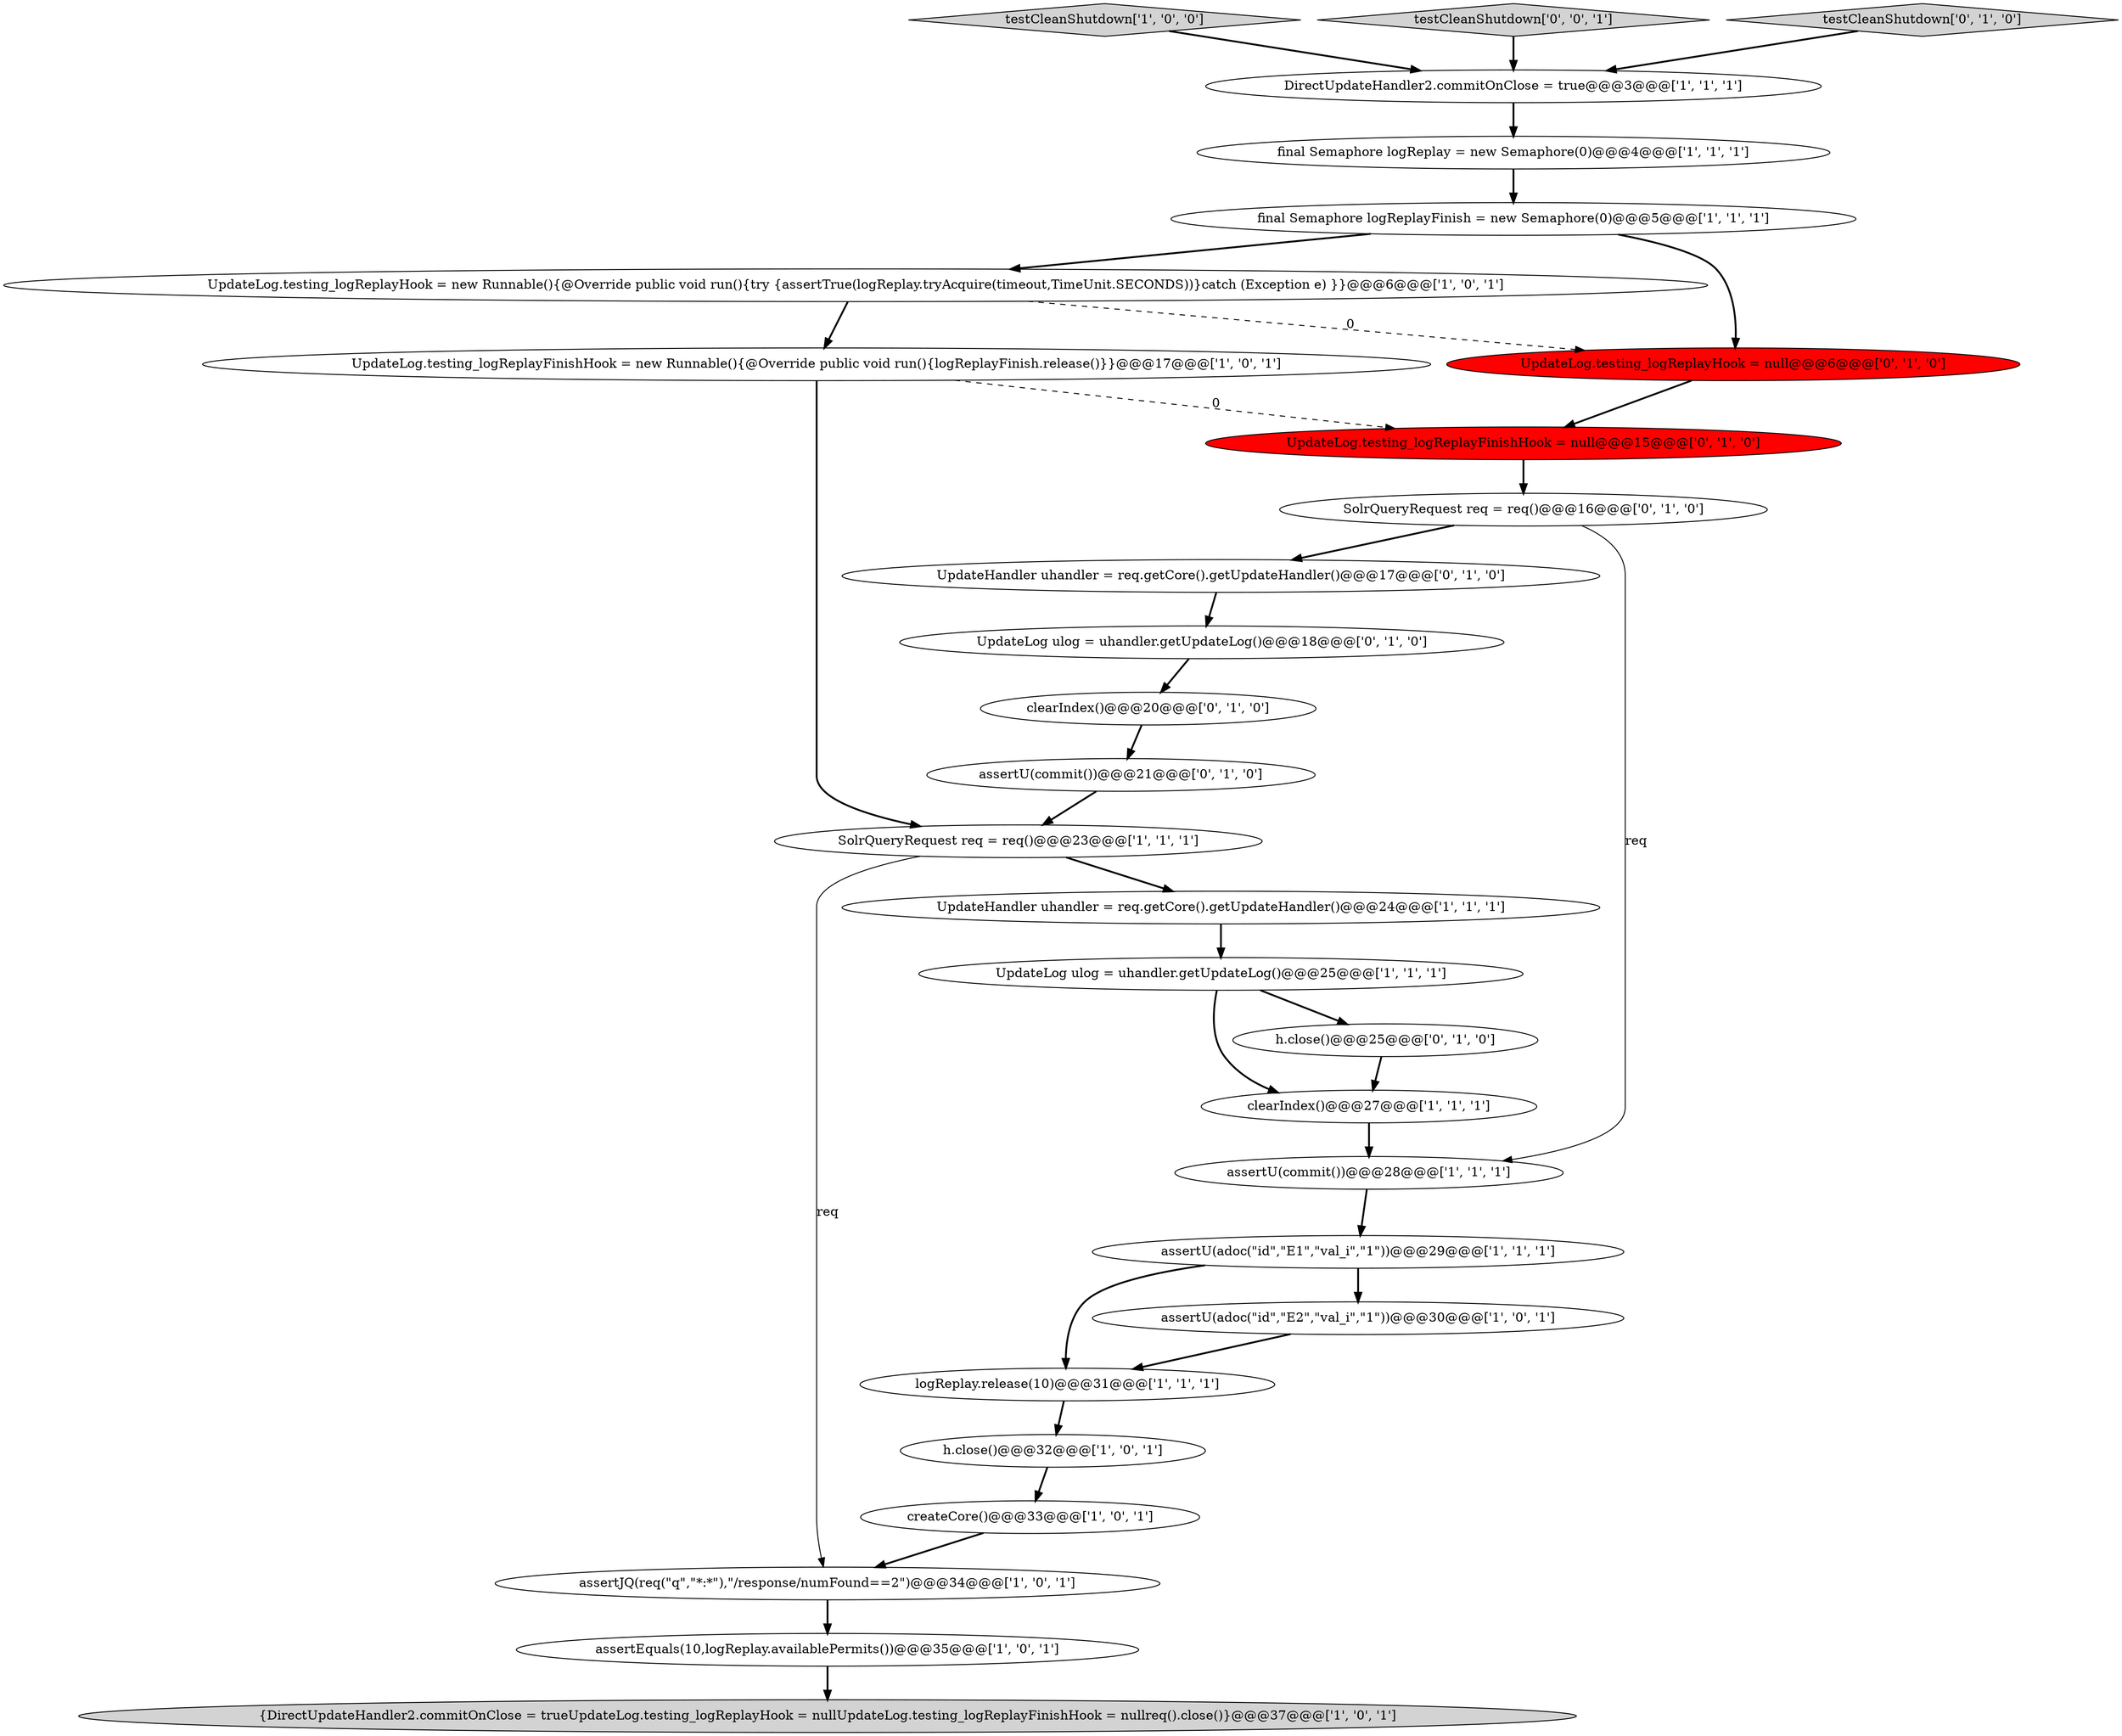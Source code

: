 digraph {
5 [style = filled, label = "SolrQueryRequest req = req()@@@23@@@['1', '1', '1']", fillcolor = white, shape = ellipse image = "AAA0AAABBB1BBB"];
17 [style = filled, label = "final Semaphore logReplay = new Semaphore(0)@@@4@@@['1', '1', '1']", fillcolor = white, shape = ellipse image = "AAA0AAABBB1BBB"];
7 [style = filled, label = "testCleanShutdown['1', '0', '0']", fillcolor = lightgray, shape = diamond image = "AAA0AAABBB1BBB"];
16 [style = filled, label = "{DirectUpdateHandler2.commitOnClose = trueUpdateLog.testing_logReplayHook = nullUpdateLog.testing_logReplayFinishHook = nullreq().close()}@@@37@@@['1', '0', '1']", fillcolor = lightgray, shape = ellipse image = "AAA0AAABBB1BBB"];
25 [style = filled, label = "SolrQueryRequest req = req()@@@16@@@['0', '1', '0']", fillcolor = white, shape = ellipse image = "AAA0AAABBB2BBB"];
6 [style = filled, label = "DirectUpdateHandler2.commitOnClose = true@@@3@@@['1', '1', '1']", fillcolor = white, shape = ellipse image = "AAA0AAABBB1BBB"];
15 [style = filled, label = "assertU(commit())@@@28@@@['1', '1', '1']", fillcolor = white, shape = ellipse image = "AAA0AAABBB1BBB"];
0 [style = filled, label = "h.close()@@@32@@@['1', '0', '1']", fillcolor = white, shape = ellipse image = "AAA0AAABBB1BBB"];
14 [style = filled, label = "assertU(adoc(\"id\",\"E1\",\"val_i\",\"1\"))@@@29@@@['1', '1', '1']", fillcolor = white, shape = ellipse image = "AAA0AAABBB1BBB"];
27 [style = filled, label = "UpdateLog.testing_logReplayFinishHook = null@@@15@@@['0', '1', '0']", fillcolor = red, shape = ellipse image = "AAA1AAABBB2BBB"];
22 [style = filled, label = "h.close()@@@25@@@['0', '1', '0']", fillcolor = white, shape = ellipse image = "AAA0AAABBB2BBB"];
12 [style = filled, label = "logReplay.release(10)@@@31@@@['1', '1', '1']", fillcolor = white, shape = ellipse image = "AAA0AAABBB1BBB"];
2 [style = filled, label = "assertJQ(req(\"q\",\"*:*\"),\"/response/numFound==2\")@@@34@@@['1', '0', '1']", fillcolor = white, shape = ellipse image = "AAA0AAABBB1BBB"];
1 [style = filled, label = "clearIndex()@@@27@@@['1', '1', '1']", fillcolor = white, shape = ellipse image = "AAA0AAABBB1BBB"];
21 [style = filled, label = "assertU(commit())@@@21@@@['0', '1', '0']", fillcolor = white, shape = ellipse image = "AAA0AAABBB2BBB"];
13 [style = filled, label = "UpdateHandler uhandler = req.getCore().getUpdateHandler()@@@24@@@['1', '1', '1']", fillcolor = white, shape = ellipse image = "AAA0AAABBB1BBB"];
28 [style = filled, label = "testCleanShutdown['0', '0', '1']", fillcolor = lightgray, shape = diamond image = "AAA0AAABBB3BBB"];
11 [style = filled, label = "createCore()@@@33@@@['1', '0', '1']", fillcolor = white, shape = ellipse image = "AAA0AAABBB1BBB"];
23 [style = filled, label = "clearIndex()@@@20@@@['0', '1', '0']", fillcolor = white, shape = ellipse image = "AAA0AAABBB2BBB"];
8 [style = filled, label = "UpdateLog.testing_logReplayHook = new Runnable(){@Override public void run(){try {assertTrue(logReplay.tryAcquire(timeout,TimeUnit.SECONDS))}catch (Exception e) }}@@@6@@@['1', '0', '1']", fillcolor = white, shape = ellipse image = "AAA0AAABBB1BBB"];
24 [style = filled, label = "UpdateLog.testing_logReplayHook = null@@@6@@@['0', '1', '0']", fillcolor = red, shape = ellipse image = "AAA1AAABBB2BBB"];
26 [style = filled, label = "UpdateHandler uhandler = req.getCore().getUpdateHandler()@@@17@@@['0', '1', '0']", fillcolor = white, shape = ellipse image = "AAA0AAABBB2BBB"];
18 [style = filled, label = "final Semaphore logReplayFinish = new Semaphore(0)@@@5@@@['1', '1', '1']", fillcolor = white, shape = ellipse image = "AAA0AAABBB1BBB"];
19 [style = filled, label = "testCleanShutdown['0', '1', '0']", fillcolor = lightgray, shape = diamond image = "AAA0AAABBB2BBB"];
9 [style = filled, label = "UpdateLog.testing_logReplayFinishHook = new Runnable(){@Override public void run(){logReplayFinish.release()}}@@@17@@@['1', '0', '1']", fillcolor = white, shape = ellipse image = "AAA0AAABBB1BBB"];
20 [style = filled, label = "UpdateLog ulog = uhandler.getUpdateLog()@@@18@@@['0', '1', '0']", fillcolor = white, shape = ellipse image = "AAA0AAABBB2BBB"];
4 [style = filled, label = "assertU(adoc(\"id\",\"E2\",\"val_i\",\"1\"))@@@30@@@['1', '0', '1']", fillcolor = white, shape = ellipse image = "AAA0AAABBB1BBB"];
3 [style = filled, label = "UpdateLog ulog = uhandler.getUpdateLog()@@@25@@@['1', '1', '1']", fillcolor = white, shape = ellipse image = "AAA0AAABBB1BBB"];
10 [style = filled, label = "assertEquals(10,logReplay.availablePermits())@@@35@@@['1', '0', '1']", fillcolor = white, shape = ellipse image = "AAA0AAABBB1BBB"];
6->17 [style = bold, label=""];
18->24 [style = bold, label=""];
28->6 [style = bold, label=""];
3->1 [style = bold, label=""];
15->14 [style = bold, label=""];
1->15 [style = bold, label=""];
9->27 [style = dashed, label="0"];
0->11 [style = bold, label=""];
8->24 [style = dashed, label="0"];
2->10 [style = bold, label=""];
3->22 [style = bold, label=""];
12->0 [style = bold, label=""];
19->6 [style = bold, label=""];
11->2 [style = bold, label=""];
5->2 [style = solid, label="req"];
21->5 [style = bold, label=""];
20->23 [style = bold, label=""];
13->3 [style = bold, label=""];
10->16 [style = bold, label=""];
23->21 [style = bold, label=""];
25->15 [style = solid, label="req"];
5->13 [style = bold, label=""];
14->12 [style = bold, label=""];
7->6 [style = bold, label=""];
25->26 [style = bold, label=""];
8->9 [style = bold, label=""];
9->5 [style = bold, label=""];
4->12 [style = bold, label=""];
18->8 [style = bold, label=""];
22->1 [style = bold, label=""];
24->27 [style = bold, label=""];
27->25 [style = bold, label=""];
17->18 [style = bold, label=""];
26->20 [style = bold, label=""];
14->4 [style = bold, label=""];
}
